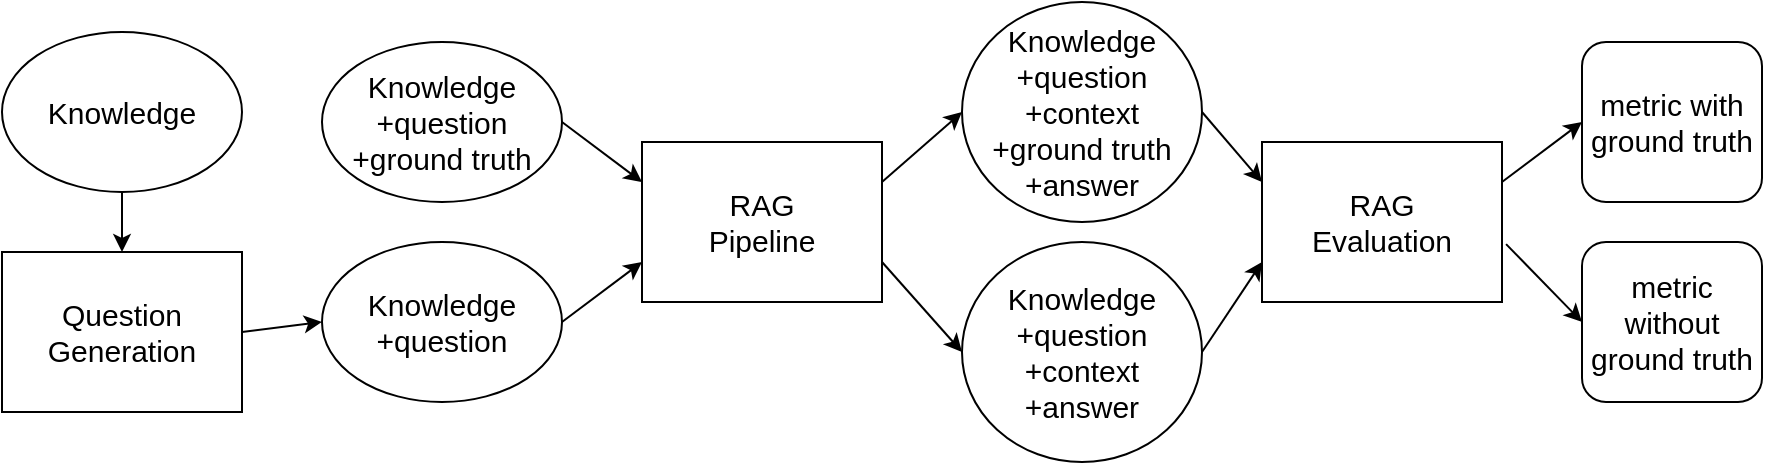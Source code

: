 <mxfile version="24.2.1" type="github">
  <diagram name="第 1 页" id="Sqdw41zdQ13881j1d5oV">
    <mxGraphModel dx="1434" dy="746" grid="1" gridSize="10" guides="1" tooltips="1" connect="1" arrows="1" fold="1" page="1" pageScale="1" pageWidth="827" pageHeight="1169" math="0" shadow="0">
      <root>
        <mxCell id="0" />
        <mxCell id="1" parent="0" />
        <mxCell id="PACDsi3cajVirednJGtU-1" value="Knowledge" style="ellipse;whiteSpace=wrap;html=1;fontSize=15;" parent="1" vertex="1">
          <mxGeometry x="70" y="235" width="120" height="80" as="geometry" />
        </mxCell>
        <mxCell id="PACDsi3cajVirednJGtU-2" value="Question&lt;div&gt;Generation&lt;/div&gt;" style="rounded=0;whiteSpace=wrap;html=1;fontSize=15;" parent="1" vertex="1">
          <mxGeometry x="70" y="345" width="120" height="80" as="geometry" />
        </mxCell>
        <mxCell id="PACDsi3cajVirednJGtU-3" value="" style="endArrow=classic;html=1;rounded=0;exitX=0.5;exitY=1;exitDx=0;exitDy=0;entryX=0.5;entryY=0;entryDx=0;entryDy=0;fontSize=15;" parent="1" source="PACDsi3cajVirednJGtU-1" target="PACDsi3cajVirednJGtU-2" edge="1">
          <mxGeometry width="50" height="50" relative="1" as="geometry">
            <mxPoint x="410" y="485" as="sourcePoint" />
            <mxPoint x="460" y="435" as="targetPoint" />
          </mxGeometry>
        </mxCell>
        <mxCell id="PACDsi3cajVirednJGtU-4" value="RAG&lt;div style=&quot;font-size: 15px;&quot;&gt;Pipeline&lt;/div&gt;" style="rounded=0;whiteSpace=wrap;html=1;fontSize=15;" parent="1" vertex="1">
          <mxGeometry x="390" y="290" width="120" height="80" as="geometry" />
        </mxCell>
        <mxCell id="PACDsi3cajVirednJGtU-5" value="" style="endArrow=classic;html=1;rounded=0;exitX=1;exitY=0.5;exitDx=0;exitDy=0;entryX=0;entryY=0.75;entryDx=0;entryDy=0;fontSize=15;" parent="1" source="PACDsi3cajVirednJGtU-6" target="PACDsi3cajVirednJGtU-4" edge="1">
          <mxGeometry width="50" height="50" relative="1" as="geometry">
            <mxPoint x="299.5" y="220" as="sourcePoint" />
            <mxPoint x="299.5" y="270" as="targetPoint" />
          </mxGeometry>
        </mxCell>
        <mxCell id="PACDsi3cajVirednJGtU-6" value="Knowledge&lt;div style=&quot;font-size: 15px;&quot;&gt;+question&lt;/div&gt;" style="ellipse;whiteSpace=wrap;html=1;fontSize=15;" parent="1" vertex="1">
          <mxGeometry x="230" y="340" width="120" height="80" as="geometry" />
        </mxCell>
        <mxCell id="PACDsi3cajVirednJGtU-7" value="" style="endArrow=classic;html=1;rounded=0;exitX=1;exitY=0.5;exitDx=0;exitDy=0;entryX=0;entryY=0.5;entryDx=0;entryDy=0;fontSize=15;" parent="1" source="PACDsi3cajVirednJGtU-2" target="PACDsi3cajVirednJGtU-6" edge="1">
          <mxGeometry width="50" height="50" relative="1" as="geometry">
            <mxPoint x="300" y="380" as="sourcePoint" />
            <mxPoint x="320" y="460" as="targetPoint" />
          </mxGeometry>
        </mxCell>
        <mxCell id="PACDsi3cajVirednJGtU-9" value="Knowledge&lt;div style=&quot;font-size: 15px;&quot;&gt;+question&lt;/div&gt;&lt;div style=&quot;font-size: 15px;&quot;&gt;+ground truth&lt;/div&gt;" style="ellipse;whiteSpace=wrap;html=1;fontSize=15;" parent="1" vertex="1">
          <mxGeometry x="230" y="240" width="120" height="80" as="geometry" />
        </mxCell>
        <mxCell id="PACDsi3cajVirednJGtU-10" value="" style="endArrow=classic;html=1;rounded=0;exitX=1;exitY=0.5;exitDx=0;exitDy=0;entryX=0;entryY=0.25;entryDx=0;entryDy=0;fontSize=15;" parent="1" source="PACDsi3cajVirednJGtU-9" target="PACDsi3cajVirednJGtU-4" edge="1">
          <mxGeometry width="50" height="50" relative="1" as="geometry">
            <mxPoint x="360" y="380" as="sourcePoint" />
            <mxPoint x="400" y="340" as="targetPoint" />
          </mxGeometry>
        </mxCell>
        <mxCell id="PACDsi3cajVirednJGtU-11" value="Knowledge&lt;div style=&quot;font-size: 15px;&quot;&gt;+question&lt;/div&gt;&lt;div style=&quot;font-size: 15px;&quot;&gt;+context&lt;/div&gt;&lt;div style=&quot;font-size: 15px;&quot;&gt;+answer&lt;/div&gt;" style="ellipse;whiteSpace=wrap;html=1;fontSize=15;" parent="1" vertex="1">
          <mxGeometry x="550" y="340" width="120" height="110" as="geometry" />
        </mxCell>
        <mxCell id="PACDsi3cajVirednJGtU-12" value="Knowledge&lt;div style=&quot;font-size: 15px;&quot;&gt;+question&lt;/div&gt;&lt;div style=&quot;font-size: 15px;&quot;&gt;+context&lt;/div&gt;&lt;div style=&quot;font-size: 15px;&quot;&gt;+ground truth&lt;/div&gt;&lt;div style=&quot;font-size: 15px;&quot;&gt;+answer&lt;/div&gt;" style="ellipse;whiteSpace=wrap;html=1;fontSize=15;" parent="1" vertex="1">
          <mxGeometry x="550" y="220" width="120" height="110" as="geometry" />
        </mxCell>
        <mxCell id="PACDsi3cajVirednJGtU-13" value="" style="endArrow=classic;html=1;rounded=0;exitX=1;exitY=0.25;exitDx=0;exitDy=0;entryX=0;entryY=0.5;entryDx=0;entryDy=0;fontSize=15;" parent="1" source="PACDsi3cajVirednJGtU-4" target="PACDsi3cajVirednJGtU-12" edge="1">
          <mxGeometry width="50" height="50" relative="1" as="geometry">
            <mxPoint x="360" y="290" as="sourcePoint" />
            <mxPoint x="400" y="320" as="targetPoint" />
          </mxGeometry>
        </mxCell>
        <mxCell id="PACDsi3cajVirednJGtU-14" value="" style="endArrow=classic;html=1;rounded=0;exitX=1;exitY=0.75;exitDx=0;exitDy=0;entryX=0;entryY=0.5;entryDx=0;entryDy=0;fontSize=15;" parent="1" source="PACDsi3cajVirednJGtU-4" target="PACDsi3cajVirednJGtU-11" edge="1">
          <mxGeometry width="50" height="50" relative="1" as="geometry">
            <mxPoint x="520" y="320" as="sourcePoint" />
            <mxPoint x="560" y="300" as="targetPoint" />
          </mxGeometry>
        </mxCell>
        <mxCell id="PACDsi3cajVirednJGtU-15" value="RAG&lt;div style=&quot;font-size: 15px;&quot;&gt;Evaluation&lt;/div&gt;" style="rounded=0;whiteSpace=wrap;html=1;fontSize=15;" parent="1" vertex="1">
          <mxGeometry x="700" y="290" width="120" height="80" as="geometry" />
        </mxCell>
        <mxCell id="PACDsi3cajVirednJGtU-16" value="" style="endArrow=classic;html=1;rounded=0;exitX=1;exitY=0.5;exitDx=0;exitDy=0;entryX=0;entryY=0.25;entryDx=0;entryDy=0;fontSize=15;" parent="1" source="PACDsi3cajVirednJGtU-12" target="PACDsi3cajVirednJGtU-15" edge="1">
          <mxGeometry width="50" height="50" relative="1" as="geometry">
            <mxPoint x="520" y="320" as="sourcePoint" />
            <mxPoint x="560" y="300" as="targetPoint" />
          </mxGeometry>
        </mxCell>
        <mxCell id="PACDsi3cajVirednJGtU-17" value="" style="endArrow=classic;html=1;rounded=0;exitX=1;exitY=0.5;exitDx=0;exitDy=0;entryX=0;entryY=0.75;entryDx=0;entryDy=0;fontSize=15;" parent="1" source="PACDsi3cajVirednJGtU-11" target="PACDsi3cajVirednJGtU-15" edge="1">
          <mxGeometry width="50" height="50" relative="1" as="geometry">
            <mxPoint x="680" y="300" as="sourcePoint" />
            <mxPoint x="710" y="320" as="targetPoint" />
          </mxGeometry>
        </mxCell>
        <mxCell id="PACDsi3cajVirednJGtU-18" value="metric with ground truth" style="rounded=1;whiteSpace=wrap;html=1;fontSize=15;" parent="1" vertex="1">
          <mxGeometry x="860" y="240" width="90" height="80" as="geometry" />
        </mxCell>
        <mxCell id="PACDsi3cajVirednJGtU-19" value="metric without ground truth" style="rounded=1;whiteSpace=wrap;html=1;fontSize=15;" parent="1" vertex="1">
          <mxGeometry x="860" y="340" width="90" height="80" as="geometry" />
        </mxCell>
        <mxCell id="PACDsi3cajVirednJGtU-20" value="" style="endArrow=classic;html=1;rounded=0;exitX=1;exitY=0.25;exitDx=0;exitDy=0;entryX=0;entryY=0.5;entryDx=0;entryDy=0;fontSize=15;" parent="1" source="PACDsi3cajVirednJGtU-15" target="PACDsi3cajVirednJGtU-18" edge="1">
          <mxGeometry width="50" height="50" relative="1" as="geometry">
            <mxPoint x="680" y="300" as="sourcePoint" />
            <mxPoint x="710" y="320" as="targetPoint" />
          </mxGeometry>
        </mxCell>
        <mxCell id="PACDsi3cajVirednJGtU-21" value="" style="endArrow=classic;html=1;rounded=0;exitX=1.017;exitY=0.638;exitDx=0;exitDy=0;entryX=0;entryY=0.5;entryDx=0;entryDy=0;fontSize=15;exitPerimeter=0;" parent="1" source="PACDsi3cajVirednJGtU-15" target="PACDsi3cajVirednJGtU-19" edge="1">
          <mxGeometry width="50" height="50" relative="1" as="geometry">
            <mxPoint x="830" y="320" as="sourcePoint" />
            <mxPoint x="880" y="290" as="targetPoint" />
          </mxGeometry>
        </mxCell>
      </root>
    </mxGraphModel>
  </diagram>
</mxfile>
